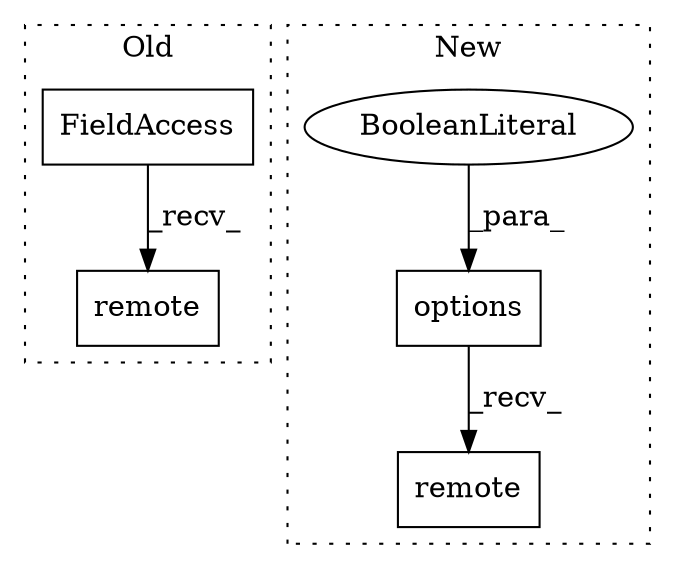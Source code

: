 digraph G {
subgraph cluster0 {
1 [label="remote" a="32" s="2814,2840" l="7,1" shape="box"];
4 [label="FieldAccess" a="22" s="2784" l="29" shape="box"];
label = "Old";
style="dotted";
}
subgraph cluster1 {
2 [label="options" a="32" s="2573,2645" l="8,1" shape="box"];
3 [label="remote" a="32" s="2647,2759" l="7,1" shape="box"];
5 [label="BooleanLiteral" a="9" s="2581" l="4" shape="ellipse"];
label = "New";
style="dotted";
}
2 -> 3 [label="_recv_"];
4 -> 1 [label="_recv_"];
5 -> 2 [label="_para_"];
}
